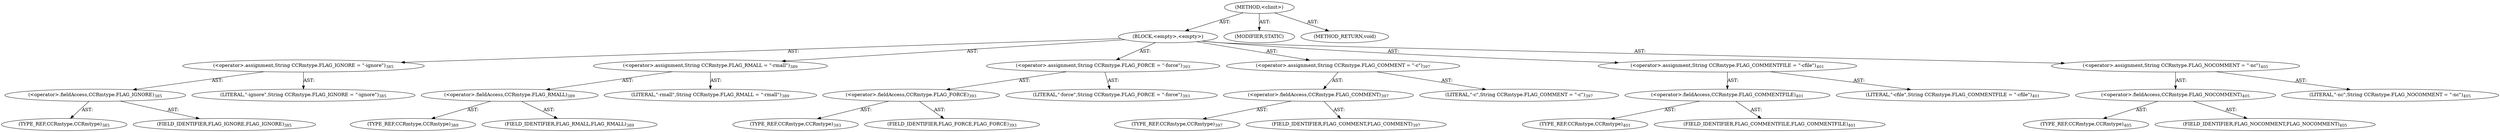 digraph "&lt;clinit&gt;" {  
"111669149716" [label = <(METHOD,&lt;clinit&gt;)> ]
"25769803811" [label = <(BLOCK,&lt;empty&gt;,&lt;empty&gt;)> ]
"30064771192" [label = <(&lt;operator&gt;.assignment,String CCRmtype.FLAG_IGNORE = &quot;-ignore&quot;)<SUB>385</SUB>> ]
"30064771193" [label = <(&lt;operator&gt;.fieldAccess,CCRmtype.FLAG_IGNORE)<SUB>385</SUB>> ]
"180388626438" [label = <(TYPE_REF,CCRmtype,CCRmtype)<SUB>385</SUB>> ]
"55834574875" [label = <(FIELD_IDENTIFIER,FLAG_IGNORE,FLAG_IGNORE)<SUB>385</SUB>> ]
"90194313237" [label = <(LITERAL,&quot;-ignore&quot;,String CCRmtype.FLAG_IGNORE = &quot;-ignore&quot;)<SUB>385</SUB>> ]
"30064771194" [label = <(&lt;operator&gt;.assignment,String CCRmtype.FLAG_RMALL = &quot;-rmall&quot;)<SUB>389</SUB>> ]
"30064771195" [label = <(&lt;operator&gt;.fieldAccess,CCRmtype.FLAG_RMALL)<SUB>389</SUB>> ]
"180388626439" [label = <(TYPE_REF,CCRmtype,CCRmtype)<SUB>389</SUB>> ]
"55834574876" [label = <(FIELD_IDENTIFIER,FLAG_RMALL,FLAG_RMALL)<SUB>389</SUB>> ]
"90194313238" [label = <(LITERAL,&quot;-rmall&quot;,String CCRmtype.FLAG_RMALL = &quot;-rmall&quot;)<SUB>389</SUB>> ]
"30064771196" [label = <(&lt;operator&gt;.assignment,String CCRmtype.FLAG_FORCE = &quot;-force&quot;)<SUB>393</SUB>> ]
"30064771197" [label = <(&lt;operator&gt;.fieldAccess,CCRmtype.FLAG_FORCE)<SUB>393</SUB>> ]
"180388626440" [label = <(TYPE_REF,CCRmtype,CCRmtype)<SUB>393</SUB>> ]
"55834574877" [label = <(FIELD_IDENTIFIER,FLAG_FORCE,FLAG_FORCE)<SUB>393</SUB>> ]
"90194313239" [label = <(LITERAL,&quot;-force&quot;,String CCRmtype.FLAG_FORCE = &quot;-force&quot;)<SUB>393</SUB>> ]
"30064771198" [label = <(&lt;operator&gt;.assignment,String CCRmtype.FLAG_COMMENT = &quot;-c&quot;)<SUB>397</SUB>> ]
"30064771199" [label = <(&lt;operator&gt;.fieldAccess,CCRmtype.FLAG_COMMENT)<SUB>397</SUB>> ]
"180388626441" [label = <(TYPE_REF,CCRmtype,CCRmtype)<SUB>397</SUB>> ]
"55834574878" [label = <(FIELD_IDENTIFIER,FLAG_COMMENT,FLAG_COMMENT)<SUB>397</SUB>> ]
"90194313240" [label = <(LITERAL,&quot;-c&quot;,String CCRmtype.FLAG_COMMENT = &quot;-c&quot;)<SUB>397</SUB>> ]
"30064771200" [label = <(&lt;operator&gt;.assignment,String CCRmtype.FLAG_COMMENTFILE = &quot;-cfile&quot;)<SUB>401</SUB>> ]
"30064771201" [label = <(&lt;operator&gt;.fieldAccess,CCRmtype.FLAG_COMMENTFILE)<SUB>401</SUB>> ]
"180388626442" [label = <(TYPE_REF,CCRmtype,CCRmtype)<SUB>401</SUB>> ]
"55834574879" [label = <(FIELD_IDENTIFIER,FLAG_COMMENTFILE,FLAG_COMMENTFILE)<SUB>401</SUB>> ]
"90194313241" [label = <(LITERAL,&quot;-cfile&quot;,String CCRmtype.FLAG_COMMENTFILE = &quot;-cfile&quot;)<SUB>401</SUB>> ]
"30064771202" [label = <(&lt;operator&gt;.assignment,String CCRmtype.FLAG_NOCOMMENT = &quot;-nc&quot;)<SUB>405</SUB>> ]
"30064771203" [label = <(&lt;operator&gt;.fieldAccess,CCRmtype.FLAG_NOCOMMENT)<SUB>405</SUB>> ]
"180388626443" [label = <(TYPE_REF,CCRmtype,CCRmtype)<SUB>405</SUB>> ]
"55834574880" [label = <(FIELD_IDENTIFIER,FLAG_NOCOMMENT,FLAG_NOCOMMENT)<SUB>405</SUB>> ]
"90194313242" [label = <(LITERAL,&quot;-nc&quot;,String CCRmtype.FLAG_NOCOMMENT = &quot;-nc&quot;)<SUB>405</SUB>> ]
"133143986235" [label = <(MODIFIER,STATIC)> ]
"128849018900" [label = <(METHOD_RETURN,void)> ]
  "111669149716" -> "25769803811"  [ label = "AST: "] 
  "111669149716" -> "133143986235"  [ label = "AST: "] 
  "111669149716" -> "128849018900"  [ label = "AST: "] 
  "25769803811" -> "30064771192"  [ label = "AST: "] 
  "25769803811" -> "30064771194"  [ label = "AST: "] 
  "25769803811" -> "30064771196"  [ label = "AST: "] 
  "25769803811" -> "30064771198"  [ label = "AST: "] 
  "25769803811" -> "30064771200"  [ label = "AST: "] 
  "25769803811" -> "30064771202"  [ label = "AST: "] 
  "30064771192" -> "30064771193"  [ label = "AST: "] 
  "30064771192" -> "90194313237"  [ label = "AST: "] 
  "30064771193" -> "180388626438"  [ label = "AST: "] 
  "30064771193" -> "55834574875"  [ label = "AST: "] 
  "30064771194" -> "30064771195"  [ label = "AST: "] 
  "30064771194" -> "90194313238"  [ label = "AST: "] 
  "30064771195" -> "180388626439"  [ label = "AST: "] 
  "30064771195" -> "55834574876"  [ label = "AST: "] 
  "30064771196" -> "30064771197"  [ label = "AST: "] 
  "30064771196" -> "90194313239"  [ label = "AST: "] 
  "30064771197" -> "180388626440"  [ label = "AST: "] 
  "30064771197" -> "55834574877"  [ label = "AST: "] 
  "30064771198" -> "30064771199"  [ label = "AST: "] 
  "30064771198" -> "90194313240"  [ label = "AST: "] 
  "30064771199" -> "180388626441"  [ label = "AST: "] 
  "30064771199" -> "55834574878"  [ label = "AST: "] 
  "30064771200" -> "30064771201"  [ label = "AST: "] 
  "30064771200" -> "90194313241"  [ label = "AST: "] 
  "30064771201" -> "180388626442"  [ label = "AST: "] 
  "30064771201" -> "55834574879"  [ label = "AST: "] 
  "30064771202" -> "30064771203"  [ label = "AST: "] 
  "30064771202" -> "90194313242"  [ label = "AST: "] 
  "30064771203" -> "180388626443"  [ label = "AST: "] 
  "30064771203" -> "55834574880"  [ label = "AST: "] 
}
